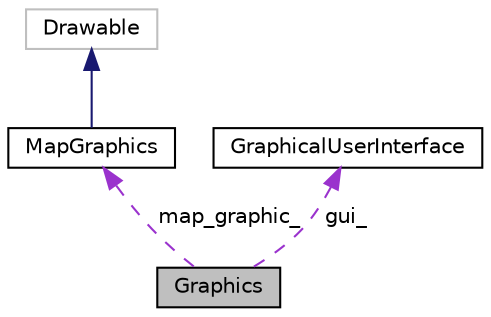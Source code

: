 digraph "Graphics"
{
  edge [fontname="Helvetica",fontsize="10",labelfontname="Helvetica",labelfontsize="10"];
  node [fontname="Helvetica",fontsize="10",shape=record];
  Node1 [label="Graphics",height=0.2,width=0.4,color="black", fillcolor="grey75", style="filled", fontcolor="black"];
  Node2 -> Node1 [dir="back",color="darkorchid3",fontsize="10",style="dashed",label=" map_graphic_" ,fontname="Helvetica"];
  Node2 [label="MapGraphics",height=0.2,width=0.4,color="black", fillcolor="white", style="filled",URL="$classMapGraphics.html",tooltip="A MapGraphics class . "];
  Node3 -> Node2 [dir="back",color="midnightblue",fontsize="10",style="solid",fontname="Helvetica"];
  Node3 [label="Drawable",height=0.2,width=0.4,color="grey75", fillcolor="white", style="filled"];
  Node4 -> Node1 [dir="back",color="darkorchid3",fontsize="10",style="dashed",label=" gui_" ,fontname="Helvetica"];
  Node4 [label="GraphicalUserInterface",height=0.2,width=0.4,color="black", fillcolor="white", style="filled",URL="$classGraphicalUserInterface.html",tooltip="A GraphicalUserInterface class. "];
}
